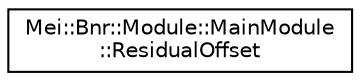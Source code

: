 digraph "Graphical Class Hierarchy"
{
  edge [fontname="Helvetica",fontsize="10",labelfontname="Helvetica",labelfontsize="10"];
  node [fontname="Helvetica",fontsize="10",shape=record];
  rankdir="LR";
  Node1 [label="Mei::Bnr::Module::MainModule\l::ResidualOffset",height=0.2,width=0.4,color="black", fillcolor="white", style="filled",URL="$a00102.html",tooltip="MainModule::ResidualOffset "];
}
